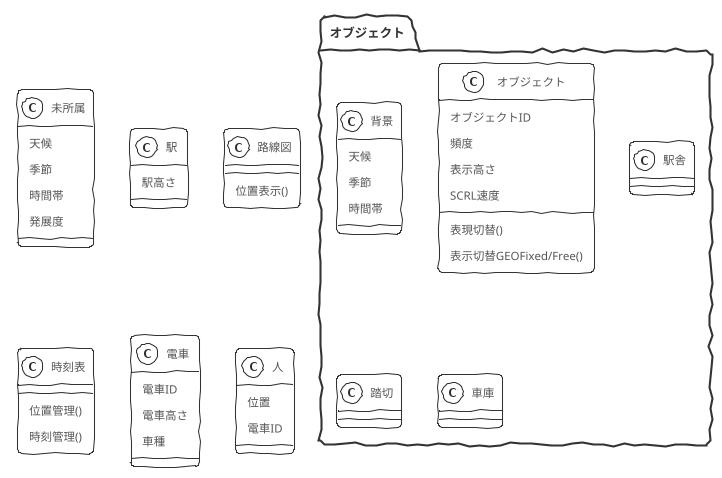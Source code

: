 @startuml まとめ
!theme sketchy-outline
class 未所属{
    天候
    季節
    時間帯
    発展度
}
class 駅 {
    駅高さ
    }

class 路線図 {
位置表示()
}

class 時刻表{
位置管理()
時刻管理()
}

class 電車 {
電車ID
    電車高さ
    車種
}

class 人 {
位置
電車ID
}

package オブジェクト{
class 背景{
    天候
季節
時間帯
}



'各風景 駅舎 建築物
class オブジェクト{
    オブジェクトID
    頻度
    表示高さ
    SCRL速度
    表現切替()
    表示切替GEOFixed/Free()
}
class 駅舎{}
class 踏切{}
class 車庫{}

}

@enduml
